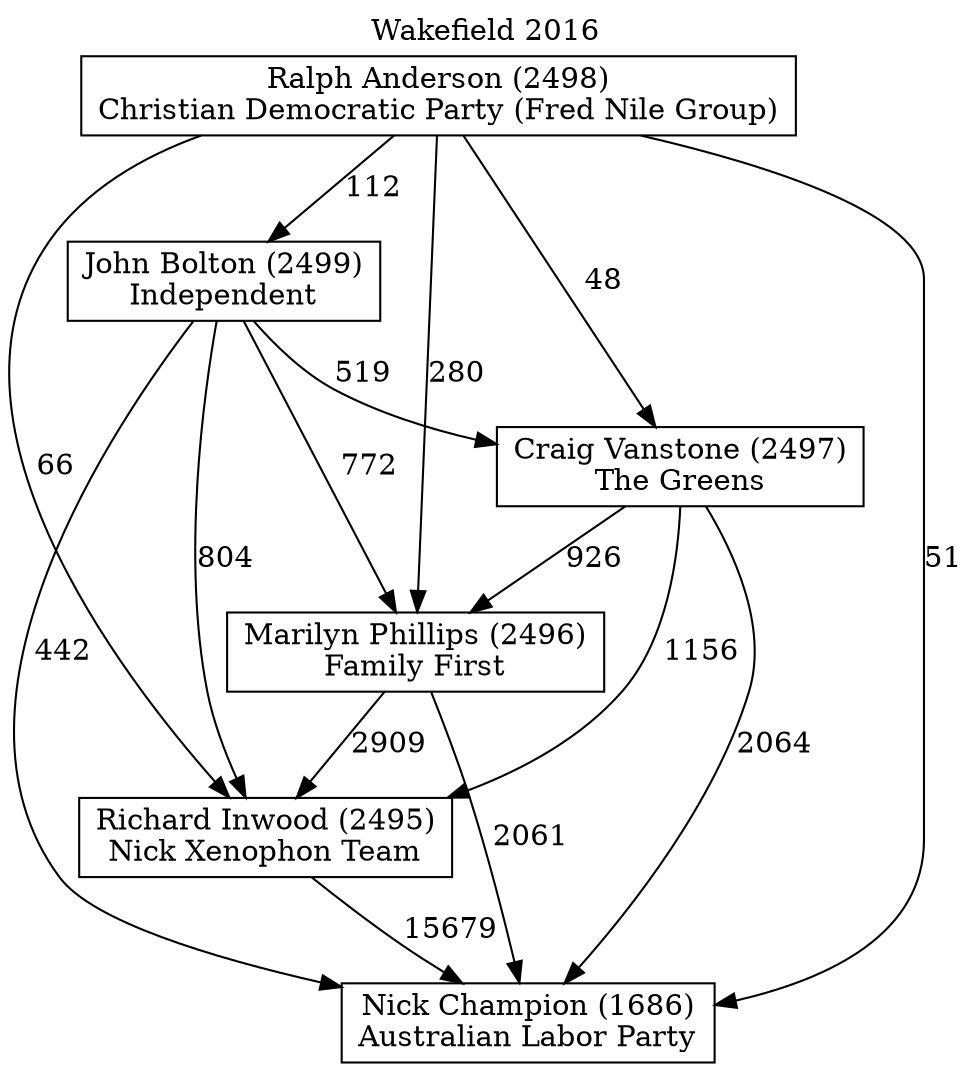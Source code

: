 // House preference flow
digraph "Nick Champion (1686)_Wakefield_2016" {
	graph [label="Wakefield 2016" labelloc=t mclimit=10]
	node [shape=box]
	"Craig Vanstone (2497)" [label="Craig Vanstone (2497)
The Greens"]
	"John Bolton (2499)" [label="John Bolton (2499)
Independent"]
	"Marilyn Phillips (2496)" [label="Marilyn Phillips (2496)
Family First"]
	"Nick Champion (1686)" [label="Nick Champion (1686)
Australian Labor Party"]
	"Ralph Anderson (2498)" [label="Ralph Anderson (2498)
Christian Democratic Party (Fred Nile Group)"]
	"Richard Inwood (2495)" [label="Richard Inwood (2495)
Nick Xenophon Team"]
	"Craig Vanstone (2497)" -> "Marilyn Phillips (2496)" [label=926]
	"Craig Vanstone (2497)" -> "Nick Champion (1686)" [label=2064]
	"Craig Vanstone (2497)" -> "Richard Inwood (2495)" [label=1156]
	"John Bolton (2499)" -> "Craig Vanstone (2497)" [label=519]
	"John Bolton (2499)" -> "Marilyn Phillips (2496)" [label=772]
	"John Bolton (2499)" -> "Nick Champion (1686)" [label=442]
	"John Bolton (2499)" -> "Richard Inwood (2495)" [label=804]
	"Marilyn Phillips (2496)" -> "Nick Champion (1686)" [label=2061]
	"Marilyn Phillips (2496)" -> "Richard Inwood (2495)" [label=2909]
	"Ralph Anderson (2498)" -> "Craig Vanstone (2497)" [label=48]
	"Ralph Anderson (2498)" -> "John Bolton (2499)" [label=112]
	"Ralph Anderson (2498)" -> "Marilyn Phillips (2496)" [label=280]
	"Ralph Anderson (2498)" -> "Nick Champion (1686)" [label=51]
	"Ralph Anderson (2498)" -> "Richard Inwood (2495)" [label=66]
	"Richard Inwood (2495)" -> "Nick Champion (1686)" [label=15679]
}

